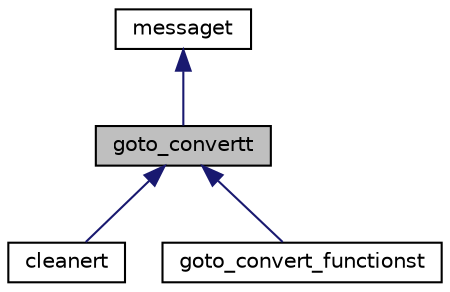 digraph "goto_convertt"
{
 // LATEX_PDF_SIZE
  bgcolor="transparent";
  edge [fontname="Helvetica",fontsize="10",labelfontname="Helvetica",labelfontsize="10"];
  node [fontname="Helvetica",fontsize="10",shape=record];
  Node1 [label="goto_convertt",height=0.2,width=0.4,color="black", fillcolor="grey75", style="filled", fontcolor="black",tooltip=" "];
  Node2 -> Node1 [dir="back",color="midnightblue",fontsize="10",style="solid",fontname="Helvetica"];
  Node2 [label="messaget",height=0.2,width=0.4,color="black",URL="$classmessaget.html",tooltip="Class that provides messages with a built-in verbosity 'level'."];
  Node1 -> Node3 [dir="back",color="midnightblue",fontsize="10",style="solid",fontname="Helvetica"];
  Node3 [label="cleanert",height=0.2,width=0.4,color="black",URL="$classcleanert.html",tooltip="Allows to clean expressions of side effects."];
  Node1 -> Node4 [dir="back",color="midnightblue",fontsize="10",style="solid",fontname="Helvetica"];
  Node4 [label="goto_convert_functionst",height=0.2,width=0.4,color="black",URL="$classgoto__convert__functionst.html",tooltip=" "];
}
